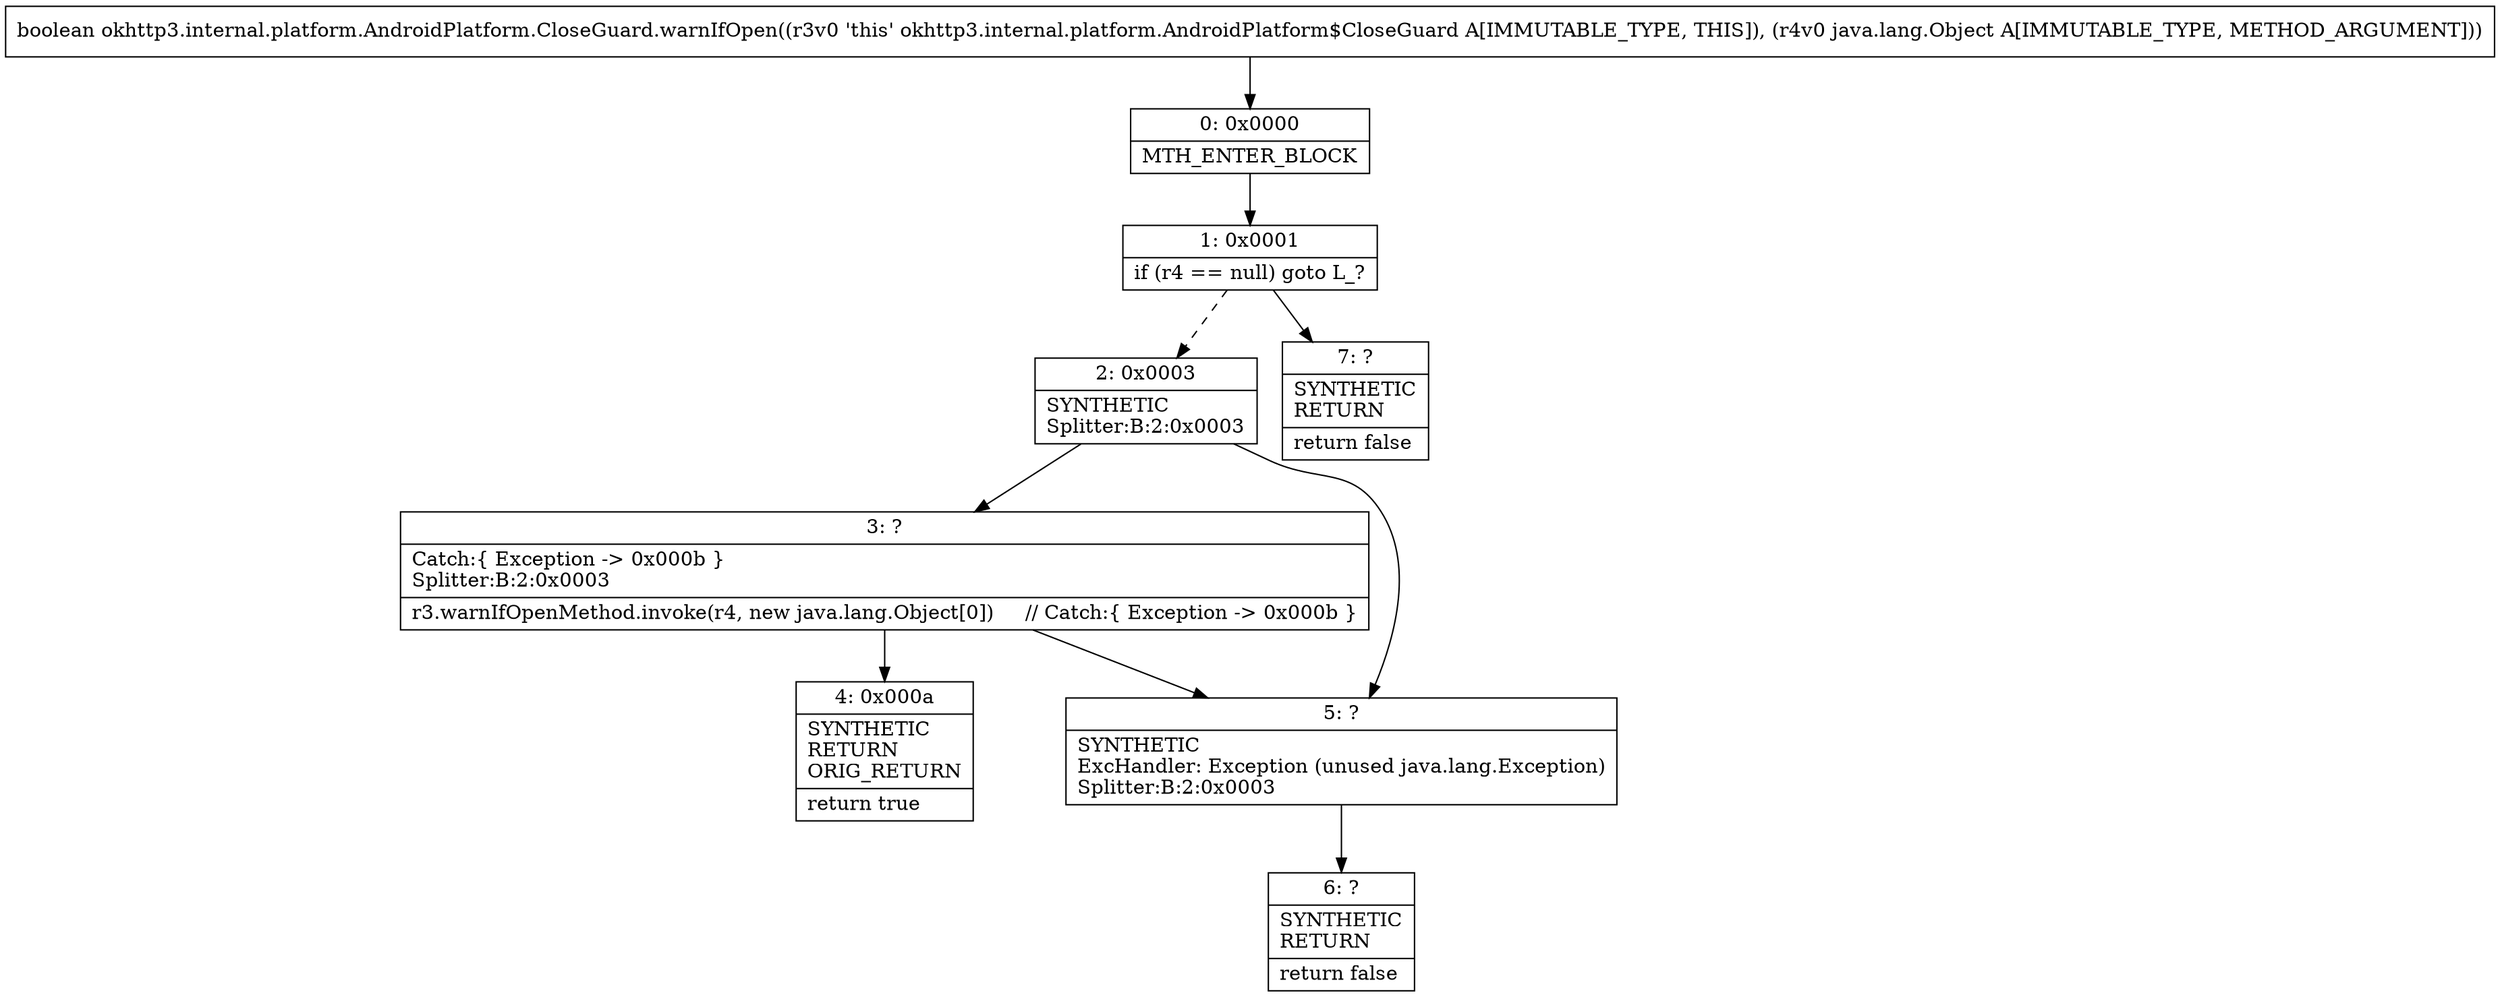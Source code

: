 digraph "CFG forokhttp3.internal.platform.AndroidPlatform.CloseGuard.warnIfOpen(Ljava\/lang\/Object;)Z" {
Node_0 [shape=record,label="{0\:\ 0x0000|MTH_ENTER_BLOCK\l}"];
Node_1 [shape=record,label="{1\:\ 0x0001|if (r4 == null) goto L_?\l}"];
Node_2 [shape=record,label="{2\:\ 0x0003|SYNTHETIC\lSplitter:B:2:0x0003\l}"];
Node_3 [shape=record,label="{3\:\ ?|Catch:\{ Exception \-\> 0x000b \}\lSplitter:B:2:0x0003\l|r3.warnIfOpenMethod.invoke(r4, new java.lang.Object[0])     \/\/ Catch:\{ Exception \-\> 0x000b \}\l}"];
Node_4 [shape=record,label="{4\:\ 0x000a|SYNTHETIC\lRETURN\lORIG_RETURN\l|return true\l}"];
Node_5 [shape=record,label="{5\:\ ?|SYNTHETIC\lExcHandler: Exception (unused java.lang.Exception)\lSplitter:B:2:0x0003\l}"];
Node_6 [shape=record,label="{6\:\ ?|SYNTHETIC\lRETURN\l|return false\l}"];
Node_7 [shape=record,label="{7\:\ ?|SYNTHETIC\lRETURN\l|return false\l}"];
MethodNode[shape=record,label="{boolean okhttp3.internal.platform.AndroidPlatform.CloseGuard.warnIfOpen((r3v0 'this' okhttp3.internal.platform.AndroidPlatform$CloseGuard A[IMMUTABLE_TYPE, THIS]), (r4v0 java.lang.Object A[IMMUTABLE_TYPE, METHOD_ARGUMENT])) }"];
MethodNode -> Node_0;
Node_0 -> Node_1;
Node_1 -> Node_2[style=dashed];
Node_1 -> Node_7;
Node_2 -> Node_3;
Node_2 -> Node_5;
Node_3 -> Node_4;
Node_3 -> Node_5;
Node_5 -> Node_6;
}


